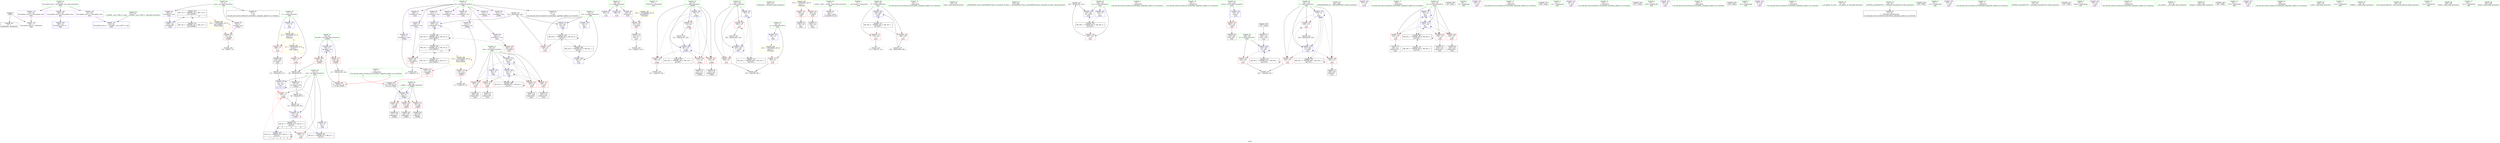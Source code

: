 digraph "SVFG" {
	label="SVFG";

	Node0x557eca3e5650 [shape=record,color=grey,label="{NodeID: 0\nNullPtr}"];
	Node0x557eca3e5650 -> Node0x557eca406640[style=solid];
	Node0x557eca3e5650 -> Node0x557eca40c8a0[style=solid];
	Node0x557eca41e8f0 [shape=record,color=black,label="{NodeID: 263\nMR_12V_3 = PHI(MR_12V_4, MR_12V_2, )\npts\{100000 \}\n|{|<s2>13}}"];
	Node0x557eca41e8f0 -> Node0x557eca40d840[style=dashed];
	Node0x557eca41e8f0 -> Node0x557eca422df0[style=dashed];
	Node0x557eca41e8f0:s2 -> Node0x557eca425090[style=dashed,color=red];
	Node0x557eca40dab0 [shape=record,color=blue,label="{NodeID: 180\n14\<--271\nans\<--shl\nmain\n|{<s0>13|<s1>13|<s2>13}}"];
	Node0x557eca40dab0:s0 -> Node0x557eca405770[style=dashed,color=red];
	Node0x557eca40dab0:s1 -> Node0x557eca40cb40[style=dashed,color=red];
	Node0x557eca40dab0:s2 -> Node0x557eca4237f0[style=dashed,color=red];
	Node0x557eca404b80 [shape=record,color=purple,label="{NodeID: 97\n193\<--26\n\<--s\nmain\n}"];
	Node0x557eca3f7f80 [shape=record,color=green,label="{NodeID: 14\n47\<--1\n_ZSt4cout\<--dummyObj\nGlob }"];
	Node0x557eca4232f0 [shape=record,color=black,label="{NodeID: 277\nMR_14V_2 = PHI(MR_14V_3, MR_14V_1, )\npts\{130000 \}\n}"];
	Node0x557eca4232f0 -> Node0x557eca41edf0[style=dashed];
	Node0x557eca405770 [shape=record,color=red,label="{NodeID: 111\n100\<--14\n\<--ans\n_Z3dfsii\n}"];
	Node0x557eca405770 -> Node0x557eca4119d0[style=solid];
	Node0x557eca403950 [shape=record,color=green,label="{NodeID: 28\n14\<--16\nans\<--ans_field_insensitive\nGlob }"];
	Node0x557eca403950 -> Node0x557eca405770[style=solid];
	Node0x557eca403950 -> Node0x557eca405840[style=solid];
	Node0x557eca403950 -> Node0x557eca40c1a0[style=solid];
	Node0x557eca403950 -> Node0x557eca40cb40[style=solid];
	Node0x557eca403950 -> Node0x557eca40dab0[style=solid];
	Node0x557eca40ac80 [shape=record,color=red,label="{NodeID: 125\n119\<--80\n\<--a.addr\n_Z3dfsii\n}"];
	Node0x557eca40ac80 -> Node0x557eca406d80[style=solid];
	Node0x557eca4045a0 [shape=record,color=green,label="{NodeID: 42\n84\<--85\ni\<--i_field_insensitive\n_Z3dfsii\n}"];
	Node0x557eca4045a0 -> Node0x557eca40aef0[style=solid];
	Node0x557eca4045a0 -> Node0x557eca40afc0[style=solid];
	Node0x557eca4045a0 -> Node0x557eca40b090[style=solid];
	Node0x557eca4045a0 -> Node0x557eca40b160[style=solid];
	Node0x557eca4045a0 -> Node0x557eca40cc10[style=solid];
	Node0x557eca4045a0 -> Node0x557eca40cce0[style=solid];
	Node0x557eca40b7e0 [shape=record,color=red,label="{NodeID: 139\n188\<--147\n\<--i\nmain\n}"];
	Node0x557eca40b7e0 -> Node0x557eca412d50[style=solid];
	Node0x557eca406240 [shape=record,color=green,label="{NodeID: 56\n276\<--277\n_ZNSolsEx\<--_ZNSolsEx_field_insensitive\n}"];
	Node0x557eca411fd0 [shape=record,color=grey,label="{NodeID: 236\n133 = Binary(132, 128, )\n}"];
	Node0x557eca411fd0 -> Node0x557eca40cce0[style=solid];
	Node0x557eca40c3a0 [shape=record,color=blue,label="{NodeID: 153\n20\<--18\np\<--\nGlob }"];
	Node0x557eca40c3a0 -> Node0x557eca425520[style=dashed];
	Node0x557eca406f20 [shape=record,color=black,label="{NodeID: 70\n159\<--156\ncall\<--\nmain\n}"];
	Node0x557eca40d020 [shape=record,color=blue,label="{NodeID: 167\n147\<--18\ni\<--\nmain\n}"];
	Node0x557eca40d020 -> Node0x557eca40b7e0[style=dashed];
	Node0x557eca40d020 -> Node0x557eca40b8b0[style=dashed];
	Node0x557eca40d020 -> Node0x557eca40d910[style=dashed];
	Node0x557eca40d020 -> Node0x557eca4215f0[style=dashed];
	Node0x557eca407a80 [shape=record,color=purple,label="{NodeID: 84\n59\<--4\n\<--_ZStL8__ioinit\n__cxx_global_var_init\n}"];
	Node0x557eca3f7080 [shape=record,color=green,label="{NodeID: 1\n7\<--1\n__dso_handle\<--dummyObj\nGlob }"];
	Node0x557eca41edf0 [shape=record,color=black,label="{NodeID: 264\nMR_14V_3 = PHI(MR_14V_4, MR_14V_2, )\npts\{130000 \}\n|{|<s5>13}}"];
	Node0x557eca41edf0 -> Node0x557eca40c000[style=dashed];
	Node0x557eca41edf0 -> Node0x557eca40d5d0[style=dashed];
	Node0x557eca41edf0 -> Node0x557eca41edf0[style=dashed];
	Node0x557eca41edf0 -> Node0x557eca41f7f0[style=dashed];
	Node0x557eca41edf0 -> Node0x557eca4232f0[style=dashed];
	Node0x557eca41edf0:s5 -> Node0x557eca425170[style=dashed,color=red];
	Node0x557eca40db80 [shape=record,color=blue,label="{NodeID: 181\n145\<--285\nT\<--dec\nmain\n}"];
	Node0x557eca40db80 -> Node0x557eca4210f0[style=dashed];
	Node0x557eca404c50 [shape=record,color=purple,label="{NodeID: 98\n196\<--26\n\<--s\nmain\n}"];
	Node0x557eca402f80 [shape=record,color=green,label="{NodeID: 15\n49\<--1\n\<--dummyObj\nCan only get source location for instruction, argument, global var or function.}"];
	Node0x557eca4237f0 [shape=record,color=black,label="{NodeID: 278\nMR_2V_4 = PHI(MR_2V_6, MR_2V_1, )\npts\{16 \}\n|{|<s2>3|<s3>3|<s4>3}}"];
	Node0x557eca4237f0 -> Node0x557eca41bbf0[style=dashed];
	Node0x557eca4237f0 -> Node0x557eca4237f0[style=dashed];
	Node0x557eca4237f0:s2 -> Node0x557eca405770[style=dashed,color=red];
	Node0x557eca4237f0:s3 -> Node0x557eca40cb40[style=dashed,color=red];
	Node0x557eca4237f0:s4 -> Node0x557eca4237f0[style=dashed,color=red];
	Node0x557eca405840 [shape=record,color=red,label="{NodeID: 112\n274\<--14\n\<--ans\nmain\n}"];
	Node0x557eca403a20 [shape=record,color=green,label="{NodeID: 29\n17\<--19\nn\<--n_field_insensitive\nGlob }"];
	Node0x557eca403a20 -> Node0x557eca405910[style=solid];
	Node0x557eca403a20 -> Node0x557eca4059e0[style=solid];
	Node0x557eca403a20 -> Node0x557eca40c2a0[style=solid];
	Node0x557eca40ad50 [shape=record,color=red,label="{NodeID: 126\n95\<--82\n\<--len.addr\n_Z3dfsii\n}"];
	Node0x557eca40ad50 -> Node0x557eca411550[style=solid];
	Node0x557eca404670 [shape=record,color=green,label="{NodeID: 43\n138\<--139\nmain\<--main_field_insensitive\n}"];
	Node0x557eca40b8b0 [shape=record,color=red,label="{NodeID: 140\n258\<--147\n\<--i\nmain\n}"];
	Node0x557eca40b8b0 -> Node0x557eca411cd0[style=solid];
	Node0x557eca406340 [shape=record,color=green,label="{NodeID: 57\n279\<--280\n_ZSt4endlIcSt11char_traitsIcEERSt13basic_ostreamIT_T0_ES6_\<--_ZSt4endlIcSt11char_traitsIcEERSt13basic_ostreamIT_T0_ES6__field_insensitive\n}"];
	Node0x557eca412150 [shape=record,color=grey,label="{NodeID: 237\n263 = Binary(262, 128, )\n}"];
	Node0x557eca412150 -> Node0x557eca40d9e0[style=solid];
	Node0x557eca40c4a0 [shape=record,color=blue,label="{NodeID: 154\n22\<--18\ntot\<--\nGlob }"];
	Node0x557eca40c4a0 -> Node0x557eca4201f0[style=dashed];
	Node0x557eca406ff0 [shape=record,color=black,label="{NodeID: 71\n165\<--162\ncall1\<--\nmain\n}"];
	Node0x557eca40d0f0 [shape=record,color=blue,label="{NodeID: 168\n24\<--18\nnow\<--\nmain\n}"];
	Node0x557eca40d0f0 -> Node0x557eca40a600[style=dashed];
	Node0x557eca40d0f0 -> Node0x557eca40a6d0[style=dashed];
	Node0x557eca40d0f0 -> Node0x557eca40a7a0[style=dashed];
	Node0x557eca40d0f0 -> Node0x557eca40a870[style=dashed];
	Node0x557eca40d0f0 -> Node0x557eca40d0f0[style=dashed];
	Node0x557eca40d0f0 -> Node0x557eca40d6a0[style=dashed];
	Node0x557eca40d0f0 -> Node0x557eca4206f0[style=dashed];
	Node0x557eca407b50 [shape=record,color=purple,label="{NodeID: 85\n90\<--8\narrayidx\<--pre\n_Z3dfsii\n}"];
	Node0x557eca407b50 -> Node0x557eca40b230[style=solid];
	Node0x557eca3e5d90 [shape=record,color=green,label="{NodeID: 2\n15\<--1\n\<--dummyObj\nCan only get source location for instruction, argument, global var or function.}"];
	Node0x557eca404d20 [shape=record,color=purple,label="{NodeID: 99\n210\<--26\narrayidx\<--s\nmain\n}"];
	Node0x557eca404d20 -> Node0x557eca40bf30[style=solid];
	Node0x557eca403010 [shape=record,color=green,label="{NodeID: 16\n99\<--1\n\<--dummyObj\nCan only get source location for instruction, argument, global var or function.}"];
	Node0x557eca405910 [shape=record,color=red,label="{NodeID: 113\n94\<--17\n\<--n\n_Z3dfsii\n}"];
	Node0x557eca405910 -> Node0x557eca411550[style=solid];
	Node0x557eca403af0 [shape=record,color=green,label="{NodeID: 30\n20\<--21\np\<--p_field_insensitive\nGlob }"];
	Node0x557eca403af0 -> Node0x557eca40a460[style=solid];
	Node0x557eca403af0 -> Node0x557eca40c3a0[style=solid];
	Node0x557eca40ae20 [shape=record,color=red,label="{NodeID: 127\n126\<--82\n\<--len.addr\n_Z3dfsii\n}"];
	Node0x557eca40ae20 -> Node0x557eca412450[style=solid];
	Node0x557eca404770 [shape=record,color=green,label="{NodeID: 44\n141\<--142\nretval\<--retval_field_insensitive\nmain\n}"];
	Node0x557eca404770 -> Node0x557eca40b4a0[style=solid];
	Node0x557eca404770 -> Node0x557eca40cdb0[style=solid];
	Node0x557eca40b980 [shape=record,color=red,label="{NodeID: 141\n205\<--149\n\<--m\nmain\n}"];
	Node0x557eca40b980 -> Node0x557eca413050[style=solid];
	Node0x557eca406440 [shape=record,color=green,label="{NodeID: 58\n281\<--282\n_ZNSolsEPFRSoS_E\<--_ZNSolsEPFRSoS_E_field_insensitive\n}"];
	Node0x557eca4122d0 [shape=record,color=grey,label="{NodeID: 238\n271 = Binary(99, 270, )\n}"];
	Node0x557eca4122d0 -> Node0x557eca40dab0[style=solid];
	Node0x557eca40c5a0 [shape=record,color=blue,label="{NodeID: 155\n24\<--18\nnow\<--\nGlob }"];
	Node0x557eca40c5a0 -> Node0x557eca4206f0[style=dashed];
	Node0x557eca4070c0 [shape=record,color=black,label="{NodeID: 72\n200\<--197\nconv\<--call7\nmain\n}"];
	Node0x557eca4070c0 -> Node0x557eca40d1c0[style=solid];
	Node0x557eca40d1c0 [shape=record,color=blue,label="{NodeID: 169\n149\<--200\nm\<--conv\nmain\n}"];
	Node0x557eca40d1c0 -> Node0x557eca40b980[style=dashed];
	Node0x557eca40d1c0 -> Node0x557eca40d1c0[style=dashed];
	Node0x557eca40d1c0 -> Node0x557eca422300[style=dashed];
	Node0x557eca407c20 [shape=record,color=purple,label="{NodeID: 86\n255\<--8\narrayidx30\<--pre\nmain\n}"];
	Node0x557eca407c20 -> Node0x557eca40d840[style=solid];
	Node0x557eca402690 [shape=record,color=green,label="{NodeID: 3\n18\<--1\n\<--dummyObj\nCan only get source location for instruction, argument, global var or function.|{<s0>13|<s1>13}}"];
	Node0x557eca402690:s0 -> Node0x557eca436c80[style=solid,color=red];
	Node0x557eca402690:s1 -> Node0x557eca436ea0[style=solid,color=red];
	Node0x557eca41f7f0 [shape=record,color=black,label="{NodeID: 266\nMR_14V_5 = PHI(MR_14V_6, MR_14V_4, )\npts\{130000 \}\n}"];
	Node0x557eca41f7f0 -> Node0x557eca40c000[style=dashed];
	Node0x557eca41f7f0 -> Node0x557eca40c0d0[style=dashed];
	Node0x557eca41f7f0 -> Node0x557eca40d5d0[style=dashed];
	Node0x557eca41f7f0 -> Node0x557eca41edf0[style=dashed];
	Node0x557eca41f7f0 -> Node0x557eca41f7f0[style=dashed];
	Node0x557eca404df0 [shape=record,color=purple,label="{NodeID: 100\n157\<--29\n\<--.str\nmain\n}"];
	Node0x557eca4030a0 [shape=record,color=green,label="{NodeID: 17\n108\<--1\n\<--dummyObj\nCan only get source location for instruction, argument, global var or function.}"];
	Node0x557eca4059e0 [shape=record,color=red,label="{NodeID: 114\n269\<--17\n\<--n\nmain\n}"];
	Node0x557eca4059e0 -> Node0x557eca4078e0[style=solid];
	Node0x557eca403bc0 [shape=record,color=green,label="{NodeID: 31\n22\<--23\ntot\<--tot_field_insensitive\nGlob }"];
	Node0x557eca403bc0 -> Node0x557eca40a530[style=solid];
	Node0x557eca403bc0 -> Node0x557eca40c4a0[style=solid];
	Node0x557eca403bc0 -> Node0x557eca40cf50[style=solid];
	Node0x557eca403bc0 -> Node0x557eca40d500[style=solid];
	Node0x557eca40aef0 [shape=record,color=red,label="{NodeID: 128\n106\<--84\n\<--i\n_Z3dfsii\n}"];
	Node0x557eca40aef0 -> Node0x557eca4128d0[style=solid];
	Node0x557eca404840 [shape=record,color=green,label="{NodeID: 45\n143\<--144\nca\<--ca_field_insensitive\nmain\n}"];
	Node0x557eca404840 -> Node0x557eca40b570[style=solid];
	Node0x557eca404840 -> Node0x557eca40ce80[style=solid];
	Node0x557eca404840 -> Node0x557eca40d9e0[style=solid];
	Node0x557eca40ba50 [shape=record,color=red,label="{NodeID: 142\n223\<--151\n\<--ne\nmain\n}"];
	Node0x557eca40ba50 -> Node0x557eca407400[style=solid];
	Node0x557eca406540 [shape=record,color=green,label="{NodeID: 59\n50\<--316\n_GLOBAL__sub_I_ONP_0_1.cpp\<--_GLOBAL__sub_I_ONP_0_1.cpp_field_insensitive\n}"];
	Node0x557eca406540 -> Node0x557eca40c7a0[style=solid];
	Node0x557eca412450 [shape=record,color=grey,label="{NodeID: 239\n127 = Binary(126, 128, )\n|{<s0>3}}"];
	Node0x557eca412450:s0 -> Node0x557eca436ea0[style=solid,color=red];
	Node0x557eca40c6a0 [shape=record,color=blue,label="{NodeID: 156\n320\<--49\nllvm.global_ctors_0\<--\nGlob }"];
	Node0x557eca407190 [shape=record,color=black,label="{NodeID: 73\n209\<--208\nidxprom\<--\nmain\n}"];
	Node0x557eca435970 [shape=record,color=black,label="{NodeID: 336\n60 = PHI()\n}"];
	Node0x557eca40d290 [shape=record,color=blue,label="{NodeID: 170\n153\<--18\nj\<--\nmain\n}"];
	Node0x557eca40d290 -> Node0x557eca40bcc0[style=dashed];
	Node0x557eca40d290 -> Node0x557eca40bd90[style=dashed];
	Node0x557eca40d290 -> Node0x557eca40be60[style=dashed];
	Node0x557eca40d290 -> Node0x557eca40d290[style=dashed];
	Node0x557eca40d290 -> Node0x557eca40d770[style=dashed];
	Node0x557eca40d290 -> Node0x557eca4228f0[style=dashed];
	Node0x557eca407cf0 [shape=record,color=purple,label="{NodeID: 87\n112\<--11\narrayidx3\<--trie\n_Z3dfsii\n}"];
	Node0x557eca402720 [shape=record,color=green,label="{NodeID: 4\n29\<--1\n.str\<--dummyObj\nGlob }"];
	Node0x557eca41fcf0 [shape=record,color=black,label="{NodeID: 267\nMR_2V_2 = PHI(MR_2V_4, MR_2V_1, )\npts\{16 \}\n}"];
	Node0x557eca41fcf0 -> Node0x557eca40dab0[style=dashed];
	Node0x557eca404ec0 [shape=record,color=purple,label="{NodeID: 101\n158\<--31\n\<--.str.1\nmain\n}"];
	Node0x557eca403130 [shape=record,color=green,label="{NodeID: 18\n128\<--1\n\<--dummyObj\nCan only get source location for instruction, argument, global var or function.}"];
	Node0x557eca424d10 [shape=record,color=yellow,style=double,label="{NodeID: 281\n4V_1 = ENCHI(MR_4V_0)\npts\{19 \}\nFun[_Z3dfsii]|{|<s1>3}}"];
	Node0x557eca424d10 -> Node0x557eca405910[style=dashed];
	Node0x557eca424d10:s1 -> Node0x557eca424d10[style=dashed,color=red];
	Node0x557eca40a460 [shape=record,color=red,label="{NodeID: 115\n189\<--20\n\<--p\nmain\n}"];
	Node0x557eca40a460 -> Node0x557eca412d50[style=solid];
	Node0x557eca403c90 [shape=record,color=green,label="{NodeID: 32\n24\<--25\nnow\<--now_field_insensitive\nGlob }"];
	Node0x557eca403c90 -> Node0x557eca40a600[style=solid];
	Node0x557eca403c90 -> Node0x557eca40a6d0[style=solid];
	Node0x557eca403c90 -> Node0x557eca40a7a0[style=solid];
	Node0x557eca403c90 -> Node0x557eca40a870[style=solid];
	Node0x557eca403c90 -> Node0x557eca40c5a0[style=solid];
	Node0x557eca403c90 -> Node0x557eca40d0f0[style=solid];
	Node0x557eca403c90 -> Node0x557eca40d6a0[style=solid];
	Node0x557eca40afc0 [shape=record,color=red,label="{NodeID: 129\n113\<--84\n\<--i\n_Z3dfsii\n}"];
	Node0x557eca40afc0 -> Node0x557eca406cb0[style=solid];
	Node0x557eca404910 [shape=record,color=green,label="{NodeID: 46\n145\<--146\nT\<--T_field_insensitive\nmain\n}"];
	Node0x557eca404910 -> Node0x557eca40b640[style=solid];
	Node0x557eca404910 -> Node0x557eca40b710[style=solid];
	Node0x557eca404910 -> Node0x557eca40db80[style=solid];
	Node0x557eca40bb20 [shape=record,color=red,label="{NodeID: 143\n235\<--151\n\<--ne\nmain\n}"];
	Node0x557eca40bb20 -> Node0x557eca4075a0[style=solid];
	Node0x557eca406640 [shape=record,color=black,label="{NodeID: 60\n2\<--3\ndummyVal\<--dummyVal\n}"];
	Node0x557eca4125d0 [shape=record,color=grey,label="{NodeID: 240\n92 = cmp(91, 18, )\n}"];
	Node0x557eca40c7a0 [shape=record,color=blue,label="{NodeID: 157\n321\<--50\nllvm.global_ctors_1\<--_GLOBAL__sub_I_ONP_0_1.cpp\nGlob }"];
	Node0x557eca407260 [shape=record,color=black,label="{NodeID: 74\n212\<--211\nconv11\<--\nmain\n}"];
	Node0x557eca407260 -> Node0x557eca412ed0[style=solid];
	Node0x557eca436520 [shape=record,color=black,label="{NodeID: 337\n266 = PHI()\n}"];
	Node0x557eca41bbf0 [shape=record,color=black,label="{NodeID: 254\nMR_2V_3 = PHI(MR_2V_4, MR_2V_2, )\npts\{16 \}\n|{<s0>3|<s1>13|<s2>13}}"];
	Node0x557eca41bbf0:s0 -> Node0x557eca4237f0[style=dashed,color=blue];
	Node0x557eca41bbf0:s1 -> Node0x557eca405840[style=dashed,color=blue];
	Node0x557eca41bbf0:s2 -> Node0x557eca41fcf0[style=dashed,color=blue];
	Node0x557eca40d360 [shape=record,color=blue,label="{NodeID: 171\n151\<--18\nne\<--\nmain\n}"];
	Node0x557eca40d360 -> Node0x557eca40ba50[style=dashed];
	Node0x557eca40d360 -> Node0x557eca40bb20[style=dashed];
	Node0x557eca40d360 -> Node0x557eca40bbf0[style=dashed];
	Node0x557eca40d360 -> Node0x557eca40d360[style=dashed];
	Node0x557eca40d360 -> Node0x557eca40d430[style=dashed];
	Node0x557eca40d360 -> Node0x557eca41def0[style=dashed];
	Node0x557eca407dc0 [shape=record,color=purple,label="{NodeID: 88\n115\<--11\narrayidx5\<--trie\n_Z3dfsii\n}"];
	Node0x557eca407dc0 -> Node0x557eca40b300[style=solid];
	Node0x557eca3e5860 [shape=record,color=green,label="{NodeID: 5\n31\<--1\n.str.1\<--dummyObj\nGlob }"];
	Node0x557eca4201f0 [shape=record,color=black,label="{NodeID: 268\nMR_22V_2 = PHI(MR_22V_4, MR_22V_1, )\npts\{23 \}\n}"];
	Node0x557eca4201f0 -> Node0x557eca40cf50[style=dashed];
	Node0x557eca404f90 [shape=record,color=purple,label="{NodeID: 102\n163\<--34\n\<--.str.2\nmain\n}"];
	Node0x557eca403200 [shape=record,color=green,label="{NodeID: 19\n179\<--1\n\<--dummyObj\nCan only get source location for instruction, argument, global var or function.}"];
	Node0x557eca40a530 [shape=record,color=red,label="{NodeID: 116\n229\<--22\n\<--tot\nmain\n}"];
	Node0x557eca40a530 -> Node0x557eca411850[style=solid];
	Node0x557eca403d60 [shape=record,color=green,label="{NodeID: 33\n26\<--28\ns\<--s_field_insensitive\nGlob }"];
	Node0x557eca403d60 -> Node0x557eca404b80[style=solid];
	Node0x557eca403d60 -> Node0x557eca404c50[style=solid];
	Node0x557eca403d60 -> Node0x557eca404d20[style=solid];
	Node0x557eca40b090 [shape=record,color=red,label="{NodeID: 130\n122\<--84\n\<--i\n_Z3dfsii\n}"];
	Node0x557eca40b090 -> Node0x557eca406e50[style=solid];
	Node0x557eca4049e0 [shape=record,color=green,label="{NodeID: 47\n147\<--148\ni\<--i_field_insensitive\nmain\n}"];
	Node0x557eca4049e0 -> Node0x557eca40b7e0[style=solid];
	Node0x557eca4049e0 -> Node0x557eca40b8b0[style=solid];
	Node0x557eca4049e0 -> Node0x557eca40d020[style=solid];
	Node0x557eca4049e0 -> Node0x557eca40d910[style=solid];
	Node0x557eca40bbf0 [shape=record,color=red,label="{NodeID: 144\n243\<--151\n\<--ne\nmain\n}"];
	Node0x557eca40bbf0 -> Node0x557eca407740[style=solid];
	Node0x557eca406740 [shape=record,color=black,label="{NodeID: 61\n9\<--8\n\<--pre\nCan only get source location for instruction, argument, global var or function.}"];
	Node0x557eca412750 [shape=record,color=grey,label="{NodeID: 241\n173 = cmp(172, 18, )\n}"];
	Node0x557eca40c8a0 [shape=record,color=blue, style = dotted,label="{NodeID: 158\n322\<--3\nllvm.global_ctors_2\<--dummyVal\nGlob }"];
	Node0x557eca407330 [shape=record,color=black,label="{NodeID: 75\n221\<--220\nidxprom13\<--\nmain\n}"];
	Node0x557eca436620 [shape=record,color=black,label="{NodeID: 338\n275 = PHI()\n}"];
	Node0x557eca41c0f0 [shape=record,color=black,label="{NodeID: 255\nMR_10V_2 = PHI(MR_10V_4, MR_10V_1, )\npts\{85 \}\n}"];
	Node0x557eca40d430 [shape=record,color=blue,label="{NodeID: 172\n151\<--128\nne\<--\nmain\n}"];
	Node0x557eca40d430 -> Node0x557eca40ba50[style=dashed];
	Node0x557eca40d430 -> Node0x557eca40bb20[style=dashed];
	Node0x557eca40d430 -> Node0x557eca40bbf0[style=dashed];
	Node0x557eca40d430 -> Node0x557eca40d360[style=dashed];
	Node0x557eca40d430 -> Node0x557eca40d430[style=dashed];
	Node0x557eca40d430 -> Node0x557eca41def0[style=dashed];
	Node0x557eca407e90 [shape=record,color=purple,label="{NodeID: 89\n121\<--11\narrayidx9\<--trie\n_Z3dfsii\n}"];
	Node0x557eca3e58f0 [shape=record,color=green,label="{NodeID: 6\n33\<--1\nstdin\<--dummyObj\nGlob }"];
	Node0x557eca4206f0 [shape=record,color=black,label="{NodeID: 269\nMR_24V_2 = PHI(MR_24V_3, MR_24V_1, )\npts\{25 \}\n}"];
	Node0x557eca4206f0 -> Node0x557eca40d0f0[style=dashed];
	Node0x557eca4206f0 -> Node0x557eca4206f0[style=dashed];
	Node0x557eca405060 [shape=record,color=purple,label="{NodeID: 103\n164\<--36\n\<--.str.3\nmain\n}"];
	Node0x557eca4032d0 [shape=record,color=green,label="{NodeID: 20\n180\<--1\n\<--dummyObj\nCan only get source location for instruction, argument, global var or function.}"];
	Node0x557eca40a600 [shape=record,color=red,label="{NodeID: 117\n220\<--24\n\<--now\nmain\n}"];
	Node0x557eca40a600 -> Node0x557eca407330[style=solid];
	Node0x557eca403e30 [shape=record,color=green,label="{NodeID: 34\n48\<--52\nllvm.global_ctors\<--llvm.global_ctors_field_insensitive\nGlob }"];
	Node0x557eca403e30 -> Node0x557eca405470[style=solid];
	Node0x557eca403e30 -> Node0x557eca405570[style=solid];
	Node0x557eca403e30 -> Node0x557eca405670[style=solid];
	Node0x557eca40b160 [shape=record,color=red,label="{NodeID: 131\n132\<--84\n\<--i\n_Z3dfsii\n}"];
	Node0x557eca40b160 -> Node0x557eca411fd0[style=solid];
	Node0x557eca405ad0 [shape=record,color=green,label="{NodeID: 48\n149\<--150\nm\<--m_field_insensitive\nmain\n}"];
	Node0x557eca405ad0 -> Node0x557eca40b980[style=solid];
	Node0x557eca405ad0 -> Node0x557eca40d1c0[style=solid];
	Node0x557eca40bcc0 [shape=record,color=red,label="{NodeID: 145\n204\<--153\n\<--j\nmain\n}"];
	Node0x557eca40bcc0 -> Node0x557eca413050[style=solid];
	Node0x557eca406840 [shape=record,color=black,label="{NodeID: 62\n12\<--11\n\<--trie\nCan only get source location for instruction, argument, global var or function.}"];
	Node0x557eca4128d0 [shape=record,color=grey,label="{NodeID: 242\n107 = cmp(106, 108, )\n}"];
	Node0x557eca40c9a0 [shape=record,color=blue,label="{NodeID: 159\n80\<--78\na.addr\<--a\n_Z3dfsii\n}"];
	Node0x557eca40c9a0 -> Node0x557eca40aae0[style=dashed];
	Node0x557eca40c9a0 -> Node0x557eca40abb0[style=dashed];
	Node0x557eca40c9a0 -> Node0x557eca40ac80[style=dashed];
	Node0x557eca407400 [shape=record,color=black,label="{NodeID: 76\n224\<--223\nidxprom15\<--\nmain\n}"];
	Node0x557eca436780 [shape=record,color=black,label="{NodeID: 339\n278 = PHI()\n}"];
	Node0x557eca40d500 [shape=record,color=blue,label="{NodeID: 173\n22\<--230\ntot\<--inc\nmain\n}"];
	Node0x557eca40d500 -> Node0x557eca419df0[style=dashed];
	Node0x557eca407f60 [shape=record,color=purple,label="{NodeID: 90\n124\<--11\narrayidx11\<--trie\n_Z3dfsii\n}"];
	Node0x557eca407f60 -> Node0x557eca40b3d0[style=solid];
	Node0x557eca3e5bb0 [shape=record,color=green,label="{NodeID: 7\n34\<--1\n.str.2\<--dummyObj\nGlob }"];
	Node0x557eca420bf0 [shape=record,color=black,label="{NodeID: 270\nMR_28V_3 = PHI(MR_28V_4, MR_28V_2, )\npts\{144 \}\n}"];
	Node0x557eca420bf0 -> Node0x557eca40b570[style=dashed];
	Node0x557eca420bf0 -> Node0x557eca40d9e0[style=dashed];
	Node0x557eca405130 [shape=record,color=purple,label="{NodeID: 104\n167\<--39\n\<--.str.4\nmain\n}"];
	Node0x557eca4033a0 [shape=record,color=green,label="{NodeID: 21\n181\<--1\n\<--dummyObj\nCan only get source location for instruction, argument, global var or function.}"];
	Node0x557eca40a6d0 [shape=record,color=red,label="{NodeID: 118\n232\<--24\n\<--now\nmain\n}"];
	Node0x557eca40a6d0 -> Node0x557eca4074d0[style=solid];
	Node0x557eca403f00 [shape=record,color=green,label="{NodeID: 35\n53\<--54\n__cxx_global_var_init\<--__cxx_global_var_init_field_insensitive\n}"];
	Node0x557eca40b230 [shape=record,color=red,label="{NodeID: 132\n91\<--90\n\<--arrayidx\n_Z3dfsii\n}"];
	Node0x557eca40b230 -> Node0x557eca4125d0[style=solid];
	Node0x557eca405ba0 [shape=record,color=green,label="{NodeID: 49\n151\<--152\nne\<--ne_field_insensitive\nmain\n}"];
	Node0x557eca405ba0 -> Node0x557eca40ba50[style=solid];
	Node0x557eca405ba0 -> Node0x557eca40bb20[style=solid];
	Node0x557eca405ba0 -> Node0x557eca40bbf0[style=solid];
	Node0x557eca405ba0 -> Node0x557eca40d360[style=solid];
	Node0x557eca405ba0 -> Node0x557eca40d430[style=solid];
	Node0x557eca411550 [shape=record,color=grey,label="{NodeID: 229\n96 = Binary(94, 95, )\n}"];
	Node0x557eca411550 -> Node0x557eca406b10[style=solid];
	Node0x557eca40bd90 [shape=record,color=red,label="{NodeID: 146\n208\<--153\n\<--j\nmain\n}"];
	Node0x557eca40bd90 -> Node0x557eca407190[style=solid];
	Node0x557eca406940 [shape=record,color=black,label="{NodeID: 63\n61\<--62\n\<--_ZNSt8ios_base4InitD1Ev\nCan only get source location for instruction, argument, global var or function.}"];
	Node0x557eca412a50 [shape=record,color=grey,label="{NodeID: 243\n227 = cmp(226, 18, )\n}"];
	Node0x557eca40ca70 [shape=record,color=blue,label="{NodeID: 160\n82\<--79\nlen.addr\<--len\n_Z3dfsii\n}"];
	Node0x557eca40ca70 -> Node0x557eca40ad50[style=dashed];
	Node0x557eca40ca70 -> Node0x557eca40ae20[style=dashed];
	Node0x557eca4074d0 [shape=record,color=black,label="{NodeID: 77\n233\<--232\nidxprom19\<--\nmain\n}"];
	Node0x557eca436850 [shape=record,color=black,label="{NodeID: 340\n168 = PHI()\n}"];
	Node0x557eca40d5d0 [shape=record,color=blue,label="{NodeID: 174\n237\<--230\narrayidx22\<--inc\nmain\n}"];
	Node0x557eca40d5d0 -> Node0x557eca41f7f0[style=dashed];
	Node0x557eca408030 [shape=record,color=purple,label="{NodeID: 91\n222\<--11\narrayidx14\<--trie\nmain\n}"];
	Node0x557eca3e5c40 [shape=record,color=green,label="{NodeID: 8\n36\<--1\n.str.3\<--dummyObj\nGlob }"];
	Node0x557eca4210f0 [shape=record,color=black,label="{NodeID: 271\nMR_30V_2 = PHI(MR_30V_3, MR_30V_1, )\npts\{146 \}\n}"];
	Node0x557eca4210f0 -> Node0x557eca40b640[style=dashed];
	Node0x557eca4210f0 -> Node0x557eca40b710[style=dashed];
	Node0x557eca4210f0 -> Node0x557eca40db80[style=dashed];
	Node0x557eca405200 [shape=record,color=purple,label="{NodeID: 105\n175\<--41\n\<--.str.5\nmain\n}"];
	Node0x557eca403470 [shape=record,color=green,label="{NodeID: 22\n185\<--1\n\<--dummyObj\nCan only get source location for instruction, argument, global var or function.}"];
	Node0x557eca425090 [shape=record,color=yellow,style=double,label="{NodeID: 285\n12V_1 = ENCHI(MR_12V_0)\npts\{100000 \}\nFun[_Z3dfsii]|{|<s1>3}}"];
	Node0x557eca425090 -> Node0x557eca40b230[style=dashed];
	Node0x557eca425090:s1 -> Node0x557eca425090[style=dashed,color=red];
	Node0x557eca40a7a0 [shape=record,color=red,label="{NodeID: 119\n240\<--24\n\<--now\nmain\n}"];
	Node0x557eca40a7a0 -> Node0x557eca407670[style=solid];
	Node0x557eca404000 [shape=record,color=green,label="{NodeID: 36\n57\<--58\n_ZNSt8ios_base4InitC1Ev\<--_ZNSt8ios_base4InitC1Ev_field_insensitive\n}"];
	Node0x557eca40b300 [shape=record,color=red,label="{NodeID: 133\n116\<--115\n\<--arrayidx5\n_Z3dfsii\n}"];
	Node0x557eca40b300 -> Node0x557eca412bd0[style=solid];
	Node0x557eca405c70 [shape=record,color=green,label="{NodeID: 50\n153\<--154\nj\<--j_field_insensitive\nmain\n}"];
	Node0x557eca405c70 -> Node0x557eca40bcc0[style=solid];
	Node0x557eca405c70 -> Node0x557eca40bd90[style=solid];
	Node0x557eca405c70 -> Node0x557eca40be60[style=solid];
	Node0x557eca405c70 -> Node0x557eca40d290[style=solid];
	Node0x557eca405c70 -> Node0x557eca40d770[style=solid];
	Node0x557eca4116d0 [shape=record,color=grey,label="{NodeID: 230\n98 = Binary(99, 97, )\n}"];
	Node0x557eca4116d0 -> Node0x557eca4119d0[style=solid];
	Node0x557eca40be60 [shape=record,color=red,label="{NodeID: 147\n249\<--153\n\<--j\nmain\n}"];
	Node0x557eca40be60 -> Node0x557eca411b50[style=solid];
	Node0x557eca406a40 [shape=record,color=black,label="{NodeID: 64\n89\<--88\nidxprom\<--\n_Z3dfsii\n}"];
	Node0x557eca412bd0 [shape=record,color=grey,label="{NodeID: 244\n117 = cmp(116, 18, )\n}"];
	Node0x557eca40cb40 [shape=record,color=blue,label="{NodeID: 161\n14\<--101\nans\<--sub1\n_Z3dfsii\n}"];
	Node0x557eca40cb40 -> Node0x557eca41bbf0[style=dashed];
	Node0x557eca4075a0 [shape=record,color=black,label="{NodeID: 78\n236\<--235\nidxprom21\<--\nmain\n}"];
	Node0x557eca436920 [shape=record,color=black,label="{NodeID: 341\n176 = PHI()\n}"];
	Node0x557eca40d6a0 [shape=record,color=blue,label="{NodeID: 175\n24\<--246\nnow\<--\nmain\n}"];
	Node0x557eca40d6a0 -> Node0x557eca40a600[style=dashed];
	Node0x557eca40d6a0 -> Node0x557eca40a6d0[style=dashed];
	Node0x557eca40d6a0 -> Node0x557eca40a7a0[style=dashed];
	Node0x557eca40d6a0 -> Node0x557eca40a870[style=dashed];
	Node0x557eca40d6a0 -> Node0x557eca40d0f0[style=dashed];
	Node0x557eca40d6a0 -> Node0x557eca40d6a0[style=dashed];
	Node0x557eca40d6a0 -> Node0x557eca4206f0[style=dashed];
	Node0x557eca408100 [shape=record,color=purple,label="{NodeID: 92\n225\<--11\narrayidx16\<--trie\nmain\n}"];
	Node0x557eca408100 -> Node0x557eca40c000[style=solid];
	Node0x557eca3f6c60 [shape=record,color=green,label="{NodeID: 9\n38\<--1\nstdout\<--dummyObj\nGlob }"];
	Node0x557eca4215f0 [shape=record,color=black,label="{NodeID: 272\nMR_32V_2 = PHI(MR_32V_4, MR_32V_1, )\npts\{148 \}\n}"];
	Node0x557eca4215f0 -> Node0x557eca40d020[style=dashed];
	Node0x557eca4052d0 [shape=record,color=purple,label="{NodeID: 106\n192\<--43\n\<--.str.6\nmain\n}"];
	Node0x557eca403540 [shape=record,color=green,label="{NodeID: 23\n214\<--1\n\<--dummyObj\nCan only get source location for instruction, argument, global var or function.}"];
	Node0x557eca425170 [shape=record,color=yellow,style=double,label="{NodeID: 286\n14V_1 = ENCHI(MR_14V_0)\npts\{130000 \}\nFun[_Z3dfsii]|{|<s2>3}}"];
	Node0x557eca425170 -> Node0x557eca40b300[style=dashed];
	Node0x557eca425170 -> Node0x557eca40b3d0[style=dashed];
	Node0x557eca425170:s2 -> Node0x557eca425170[style=dashed,color=red];
	Node0x557eca40a870 [shape=record,color=red,label="{NodeID: 120\n253\<--24\n\<--now\nmain\n}"];
	Node0x557eca40a870 -> Node0x557eca407810[style=solid];
	Node0x557eca404100 [shape=record,color=green,label="{NodeID: 37\n63\<--64\n__cxa_atexit\<--__cxa_atexit_field_insensitive\n}"];
	Node0x557eca40b3d0 [shape=record,color=red,label="{NodeID: 134\n125\<--124\n\<--arrayidx11\n_Z3dfsii\n|{<s0>3}}"];
	Node0x557eca40b3d0:s0 -> Node0x557eca436c80[style=solid,color=red];
	Node0x557eca405d40 [shape=record,color=green,label="{NodeID: 51\n160\<--161\nfreopen\<--freopen_field_insensitive\n}"];
	Node0x557eca411850 [shape=record,color=grey,label="{NodeID: 231\n230 = Binary(229, 128, )\n}"];
	Node0x557eca411850 -> Node0x557eca40d500[style=solid];
	Node0x557eca411850 -> Node0x557eca40d5d0[style=solid];
	Node0x557eca40bf30 [shape=record,color=red,label="{NodeID: 148\n211\<--210\n\<--arrayidx\nmain\n}"];
	Node0x557eca40bf30 -> Node0x557eca407260[style=solid];
	Node0x557eca406b10 [shape=record,color=black,label="{NodeID: 65\n97\<--96\nsh_prom\<--sub\n_Z3dfsii\n}"];
	Node0x557eca406b10 -> Node0x557eca4116d0[style=solid];
	Node0x557eca412d50 [shape=record,color=grey,label="{NodeID: 245\n190 = cmp(188, 189, )\n}"];
	Node0x557eca40cc10 [shape=record,color=blue,label="{NodeID: 162\n84\<--18\ni\<--\n_Z3dfsii\n}"];
	Node0x557eca40cc10 -> Node0x557eca40aef0[style=dashed];
	Node0x557eca40cc10 -> Node0x557eca40afc0[style=dashed];
	Node0x557eca40cc10 -> Node0x557eca40b090[style=dashed];
	Node0x557eca40cc10 -> Node0x557eca40b160[style=dashed];
	Node0x557eca40cc10 -> Node0x557eca40cce0[style=dashed];
	Node0x557eca40cc10 -> Node0x557eca41c0f0[style=dashed];
	Node0x557eca407670 [shape=record,color=black,label="{NodeID: 79\n241\<--240\nidxprom24\<--\nmain\n}"];
	Node0x557eca436a20 [shape=record,color=black,label="{NodeID: 342\n194 = PHI()\n}"];
	Node0x557eca40d770 [shape=record,color=blue,label="{NodeID: 176\n153\<--250\nj\<--inc28\nmain\n}"];
	Node0x557eca40d770 -> Node0x557eca40bcc0[style=dashed];
	Node0x557eca40d770 -> Node0x557eca40bd90[style=dashed];
	Node0x557eca40d770 -> Node0x557eca40be60[style=dashed];
	Node0x557eca40d770 -> Node0x557eca40d290[style=dashed];
	Node0x557eca40d770 -> Node0x557eca40d770[style=dashed];
	Node0x557eca40d770 -> Node0x557eca4228f0[style=dashed];
	Node0x557eca4081d0 [shape=record,color=purple,label="{NodeID: 93\n234\<--11\narrayidx20\<--trie\nmain\n}"];
	Node0x557eca3f6cf0 [shape=record,color=green,label="{NodeID: 10\n39\<--1\n.str.4\<--dummyObj\nGlob }"];
	Node0x557eca422300 [shape=record,color=black,label="{NodeID: 273\nMR_34V_2 = PHI(MR_34V_3, MR_34V_1, )\npts\{150 \}\n}"];
	Node0x557eca422300 -> Node0x557eca40d1c0[style=dashed];
	Node0x557eca422300 -> Node0x557eca422300[style=dashed];
	Node0x557eca4053a0 [shape=record,color=purple,label="{NodeID: 107\n265\<--45\n\<--.str.7\nmain\n}"];
	Node0x557eca403610 [shape=record,color=green,label="{NodeID: 24\n286\<--1\n\<--dummyObj\nCan only get source location for instruction, argument, global var or function.}"];
	Node0x557eca425250 [shape=record,color=yellow,style=double,label="{NodeID: 287\n16V_1 = ENCHI(MR_16V_0)\npts\{1 \}\nFun[main]}"];
	Node0x557eca425250 -> Node0x557eca40a940[style=dashed];
	Node0x557eca425250 -> Node0x557eca40aa10[style=dashed];
	Node0x557eca40a940 [shape=record,color=red,label="{NodeID: 121\n156\<--33\n\<--stdin\nmain\n}"];
	Node0x557eca40a940 -> Node0x557eca406f20[style=solid];
	Node0x557eca404200 [shape=record,color=green,label="{NodeID: 38\n62\<--68\n_ZNSt8ios_base4InitD1Ev\<--_ZNSt8ios_base4InitD1Ev_field_insensitive\n}"];
	Node0x557eca404200 -> Node0x557eca406940[style=solid];
	Node0x557eca40b4a0 [shape=record,color=red,label="{NodeID: 135\n289\<--141\n\<--retval\nmain\n}"];
	Node0x557eca40b4a0 -> Node0x557eca4079b0[style=solid];
	Node0x557eca405e40 [shape=record,color=green,label="{NodeID: 52\n169\<--170\nscanf\<--scanf_field_insensitive\n}"];
	Node0x557eca4119d0 [shape=record,color=grey,label="{NodeID: 232\n101 = Binary(100, 98, )\n}"];
	Node0x557eca4119d0 -> Node0x557eca40cb40[style=solid];
	Node0x557eca40c000 [shape=record,color=red,label="{NodeID: 149\n226\<--225\n\<--arrayidx16\nmain\n}"];
	Node0x557eca40c000 -> Node0x557eca412a50[style=solid];
	Node0x557eca406be0 [shape=record,color=black,label="{NodeID: 66\n111\<--110\nidxprom2\<--\n_Z3dfsii\n}"];
	Node0x557eca412ed0 [shape=record,color=grey,label="{NodeID: 246\n213 = cmp(212, 214, )\n}"];
	Node0x557eca40cce0 [shape=record,color=blue,label="{NodeID: 163\n84\<--133\ni\<--inc\n_Z3dfsii\n}"];
	Node0x557eca40cce0 -> Node0x557eca40aef0[style=dashed];
	Node0x557eca40cce0 -> Node0x557eca40afc0[style=dashed];
	Node0x557eca40cce0 -> Node0x557eca40b090[style=dashed];
	Node0x557eca40cce0 -> Node0x557eca40b160[style=dashed];
	Node0x557eca40cce0 -> Node0x557eca40cce0[style=dashed];
	Node0x557eca40cce0 -> Node0x557eca41c0f0[style=dashed];
	Node0x557eca407740 [shape=record,color=black,label="{NodeID: 80\n244\<--243\nidxprom26\<--\nmain\n}"];
	Node0x557eca436b20 [shape=record,color=black,label="{NodeID: 343\n197 = PHI()\n}"];
	Node0x557eca436b20 -> Node0x557eca4070c0[style=solid];
	Node0x557eca40d840 [shape=record,color=blue,label="{NodeID: 177\n255\<--128\narrayidx30\<--\nmain\n}"];
	Node0x557eca40d840 -> Node0x557eca41e8f0[style=dashed];
	Node0x557eca4082a0 [shape=record,color=purple,label="{NodeID: 94\n237\<--11\narrayidx22\<--trie\nmain\n}"];
	Node0x557eca4082a0 -> Node0x557eca40d5d0[style=solid];
	Node0x557eca3f6ea0 [shape=record,color=green,label="{NodeID: 11\n41\<--1\n.str.5\<--dummyObj\nGlob }"];
	Node0x557eca4223f0 [shape=record,color=black,label="{NodeID: 274\nMR_36V_2 = PHI(MR_36V_3, MR_36V_1, )\npts\{152 \}\n}"];
	Node0x557eca4223f0 -> Node0x557eca41def0[style=dashed];
	Node0x557eca405470 [shape=record,color=purple,label="{NodeID: 108\n320\<--48\nllvm.global_ctors_0\<--llvm.global_ctors\nGlob }"];
	Node0x557eca405470 -> Node0x557eca40c6a0[style=solid];
	Node0x557eca4036e0 [shape=record,color=green,label="{NodeID: 25\n4\<--6\n_ZStL8__ioinit\<--_ZStL8__ioinit_field_insensitive\nGlob }"];
	Node0x557eca4036e0 -> Node0x557eca407a80[style=solid];
	Node0x557eca40aa10 [shape=record,color=red,label="{NodeID: 122\n162\<--38\n\<--stdout\nmain\n}"];
	Node0x557eca40aa10 -> Node0x557eca406ff0[style=solid];
	Node0x557eca404300 [shape=record,color=green,label="{NodeID: 39\n75\<--76\n_Z3dfsii\<--_Z3dfsii_field_insensitive\n}"];
	Node0x557eca425fa0 [shape=record,color=yellow,style=double,label="{NodeID: 302\n42V_1 = ENCHI(MR_42V_0)\npts\{280000 \}\nFun[main]}"];
	Node0x557eca425fa0 -> Node0x557eca40bf30[style=dashed];
	Node0x557eca40b570 [shape=record,color=red,label="{NodeID: 136\n262\<--143\n\<--ca\nmain\n}"];
	Node0x557eca40b570 -> Node0x557eca412150[style=solid];
	Node0x557eca405f40 [shape=record,color=green,label="{NodeID: 53\n182\<--183\nllvm.memset.p0i8.i64\<--llvm.memset.p0i8.i64_field_insensitive\n}"];
	Node0x557eca411b50 [shape=record,color=grey,label="{NodeID: 233\n250 = Binary(249, 128, )\n}"];
	Node0x557eca411b50 -> Node0x557eca40d770[style=solid];
	Node0x557eca40c0d0 [shape=record,color=red,label="{NodeID: 150\n246\<--245\n\<--arrayidx27\nmain\n}"];
	Node0x557eca40c0d0 -> Node0x557eca40d6a0[style=solid];
	Node0x557eca406cb0 [shape=record,color=black,label="{NodeID: 67\n114\<--113\nidxprom4\<--\n_Z3dfsii\n}"];
	Node0x557eca413050 [shape=record,color=grey,label="{NodeID: 247\n206 = cmp(204, 205, )\n}"];
	Node0x557eca40cdb0 [shape=record,color=blue,label="{NodeID: 164\n141\<--18\nretval\<--\nmain\n}"];
	Node0x557eca40cdb0 -> Node0x557eca40b4a0[style=dashed];
	Node0x557eca407810 [shape=record,color=black,label="{NodeID: 81\n254\<--253\nidxprom29\<--\nmain\n}"];
	Node0x557eca436c80 [shape=record,color=black,label="{NodeID: 344\n78 = PHI(125, 18, )\n0th arg _Z3dfsii }"];
	Node0x557eca436c80 -> Node0x557eca40c9a0[style=solid];
	Node0x557eca41def0 [shape=record,color=black,label="{NodeID: 261\nMR_36V_3 = PHI(MR_36V_4, MR_36V_2, )\npts\{152 \}\n}"];
	Node0x557eca41def0 -> Node0x557eca40d360[style=dashed];
	Node0x557eca41def0 -> Node0x557eca40d430[style=dashed];
	Node0x557eca41def0 -> Node0x557eca41def0[style=dashed];
	Node0x557eca41def0 -> Node0x557eca4223f0[style=dashed];
	Node0x557eca40d910 [shape=record,color=blue,label="{NodeID: 178\n147\<--259\ni\<--inc32\nmain\n}"];
	Node0x557eca40d910 -> Node0x557eca40b7e0[style=dashed];
	Node0x557eca40d910 -> Node0x557eca40b8b0[style=dashed];
	Node0x557eca40d910 -> Node0x557eca40d910[style=dashed];
	Node0x557eca40d910 -> Node0x557eca4215f0[style=dashed];
	Node0x557eca408370 [shape=record,color=purple,label="{NodeID: 95\n242\<--11\narrayidx25\<--trie\nmain\n}"];
	Node0x557eca3f6f70 [shape=record,color=green,label="{NodeID: 12\n43\<--1\n.str.6\<--dummyObj\nGlob }"];
	Node0x557eca4228f0 [shape=record,color=black,label="{NodeID: 275\nMR_38V_2 = PHI(MR_38V_3, MR_38V_1, )\npts\{154 \}\n}"];
	Node0x557eca4228f0 -> Node0x557eca40d290[style=dashed];
	Node0x557eca4228f0 -> Node0x557eca4228f0[style=dashed];
	Node0x557eca405570 [shape=record,color=purple,label="{NodeID: 109\n321\<--48\nllvm.global_ctors_1\<--llvm.global_ctors\nGlob }"];
	Node0x557eca405570 -> Node0x557eca40c7a0[style=solid];
	Node0x557eca4037b0 [shape=record,color=green,label="{NodeID: 26\n8\<--10\npre\<--pre_field_insensitive\nGlob }"];
	Node0x557eca4037b0 -> Node0x557eca406740[style=solid];
	Node0x557eca4037b0 -> Node0x557eca407b50[style=solid];
	Node0x557eca4037b0 -> Node0x557eca407c20[style=solid];
	Node0x557eca425440 [shape=record,color=yellow,style=double,label="{NodeID: 289\n4V_1 = ENCHI(MR_4V_0)\npts\{19 \}\nFun[main]|{|<s1>13}}"];
	Node0x557eca425440 -> Node0x557eca4059e0[style=dashed];
	Node0x557eca425440:s1 -> Node0x557eca424d10[style=dashed,color=red];
	Node0x557eca40aae0 [shape=record,color=red,label="{NodeID: 123\n88\<--80\n\<--a.addr\n_Z3dfsii\n}"];
	Node0x557eca40aae0 -> Node0x557eca406a40[style=solid];
	Node0x557eca404400 [shape=record,color=green,label="{NodeID: 40\n80\<--81\na.addr\<--a.addr_field_insensitive\n_Z3dfsii\n}"];
	Node0x557eca404400 -> Node0x557eca40aae0[style=solid];
	Node0x557eca404400 -> Node0x557eca40abb0[style=solid];
	Node0x557eca404400 -> Node0x557eca40ac80[style=solid];
	Node0x557eca404400 -> Node0x557eca40c9a0[style=solid];
	Node0x557eca40b640 [shape=record,color=red,label="{NodeID: 137\n172\<--145\n\<--T\nmain\n}"];
	Node0x557eca40b640 -> Node0x557eca412750[style=solid];
	Node0x557eca406040 [shape=record,color=green,label="{NodeID: 54\n198\<--199\nstrlen\<--strlen_field_insensitive\n}"];
	Node0x557eca411cd0 [shape=record,color=grey,label="{NodeID: 234\n259 = Binary(258, 128, )\n}"];
	Node0x557eca411cd0 -> Node0x557eca40d910[style=solid];
	Node0x557eca40c1a0 [shape=record,color=blue,label="{NodeID: 151\n14\<--15\nans\<--\nGlob }"];
	Node0x557eca40c1a0 -> Node0x557eca41fcf0[style=dashed];
	Node0x557eca406d80 [shape=record,color=black,label="{NodeID: 68\n120\<--119\nidxprom8\<--\n_Z3dfsii\n}"];
	Node0x557eca419df0 [shape=record,color=black,label="{NodeID: 248\nMR_22V_5 = PHI(MR_22V_6, MR_22V_4, )\npts\{23 \}\n}"];
	Node0x557eca419df0 -> Node0x557eca40a530[style=dashed];
	Node0x557eca419df0 -> Node0x557eca40d500[style=dashed];
	Node0x557eca419df0 -> Node0x557eca419df0[style=dashed];
	Node0x557eca419df0 -> Node0x557eca4201f0[style=dashed];
	Node0x557eca40ce80 [shape=record,color=blue,label="{NodeID: 165\n143\<--18\nca\<--\nmain\n}"];
	Node0x557eca40ce80 -> Node0x557eca420bf0[style=dashed];
	Node0x557eca4078e0 [shape=record,color=black,label="{NodeID: 82\n270\<--269\nsh_prom\<--\nmain\n}"];
	Node0x557eca4078e0 -> Node0x557eca4122d0[style=solid];
	Node0x557eca436ea0 [shape=record,color=black,label="{NodeID: 345\n79 = PHI(127, 18, )\n1st arg _Z3dfsii }"];
	Node0x557eca436ea0 -> Node0x557eca40ca70[style=solid];
	Node0x557eca40d9e0 [shape=record,color=blue,label="{NodeID: 179\n143\<--263\nca\<--inc34\nmain\n}"];
	Node0x557eca40d9e0 -> Node0x557eca420bf0[style=dashed];
	Node0x557eca404ab0 [shape=record,color=purple,label="{NodeID: 96\n245\<--11\narrayidx27\<--trie\nmain\n}"];
	Node0x557eca404ab0 -> Node0x557eca40c0d0[style=solid];
	Node0x557eca3f7eb0 [shape=record,color=green,label="{NodeID: 13\n45\<--1\n.str.7\<--dummyObj\nGlob }"];
	Node0x557eca422df0 [shape=record,color=black,label="{NodeID: 276\nMR_12V_2 = PHI(MR_12V_3, MR_12V_1, )\npts\{100000 \}\n}"];
	Node0x557eca422df0 -> Node0x557eca41e8f0[style=dashed];
	Node0x557eca405670 [shape=record,color=purple,label="{NodeID: 110\n322\<--48\nllvm.global_ctors_2\<--llvm.global_ctors\nGlob }"];
	Node0x557eca405670 -> Node0x557eca40c8a0[style=solid];
	Node0x557eca403880 [shape=record,color=green,label="{NodeID: 27\n11\<--13\ntrie\<--trie_field_insensitive\nGlob }"];
	Node0x557eca403880 -> Node0x557eca406840[style=solid];
	Node0x557eca403880 -> Node0x557eca407cf0[style=solid];
	Node0x557eca403880 -> Node0x557eca407dc0[style=solid];
	Node0x557eca403880 -> Node0x557eca407e90[style=solid];
	Node0x557eca403880 -> Node0x557eca407f60[style=solid];
	Node0x557eca403880 -> Node0x557eca408030[style=solid];
	Node0x557eca403880 -> Node0x557eca408100[style=solid];
	Node0x557eca403880 -> Node0x557eca4081d0[style=solid];
	Node0x557eca403880 -> Node0x557eca4082a0[style=solid];
	Node0x557eca403880 -> Node0x557eca408370[style=solid];
	Node0x557eca403880 -> Node0x557eca404ab0[style=solid];
	Node0x557eca425520 [shape=record,color=yellow,style=double,label="{NodeID: 290\n20V_1 = ENCHI(MR_20V_0)\npts\{21 \}\nFun[main]}"];
	Node0x557eca425520 -> Node0x557eca40a460[style=dashed];
	Node0x557eca40abb0 [shape=record,color=red,label="{NodeID: 124\n110\<--80\n\<--a.addr\n_Z3dfsii\n}"];
	Node0x557eca40abb0 -> Node0x557eca406be0[style=solid];
	Node0x557eca4044d0 [shape=record,color=green,label="{NodeID: 41\n82\<--83\nlen.addr\<--len.addr_field_insensitive\n_Z3dfsii\n}"];
	Node0x557eca4044d0 -> Node0x557eca40ad50[style=solid];
	Node0x557eca4044d0 -> Node0x557eca40ae20[style=solid];
	Node0x557eca4044d0 -> Node0x557eca40ca70[style=solid];
	Node0x557eca40b710 [shape=record,color=red,label="{NodeID: 138\n284\<--145\n\<--T\nmain\n}"];
	Node0x557eca40b710 -> Node0x557eca411e50[style=solid];
	Node0x557eca406140 [shape=record,color=green,label="{NodeID: 55\n267\<--268\nprintf\<--printf_field_insensitive\n}"];
	Node0x557eca411e50 [shape=record,color=grey,label="{NodeID: 235\n285 = Binary(284, 286, )\n}"];
	Node0x557eca411e50 -> Node0x557eca40db80[style=solid];
	Node0x557eca40c2a0 [shape=record,color=blue,label="{NodeID: 152\n17\<--18\nn\<--\nGlob }"];
	Node0x557eca40c2a0 -> Node0x557eca425440[style=dashed];
	Node0x557eca406e50 [shape=record,color=black,label="{NodeID: 69\n123\<--122\nidxprom10\<--\n_Z3dfsii\n}"];
	Node0x557eca40cf50 [shape=record,color=blue,label="{NodeID: 166\n22\<--18\ntot\<--\nmain\n}"];
	Node0x557eca40cf50 -> Node0x557eca419df0[style=dashed];
	Node0x557eca40cf50 -> Node0x557eca4201f0[style=dashed];
	Node0x557eca4079b0 [shape=record,color=black,label="{NodeID: 83\n140\<--289\nmain_ret\<--\nmain\n}"];
}
